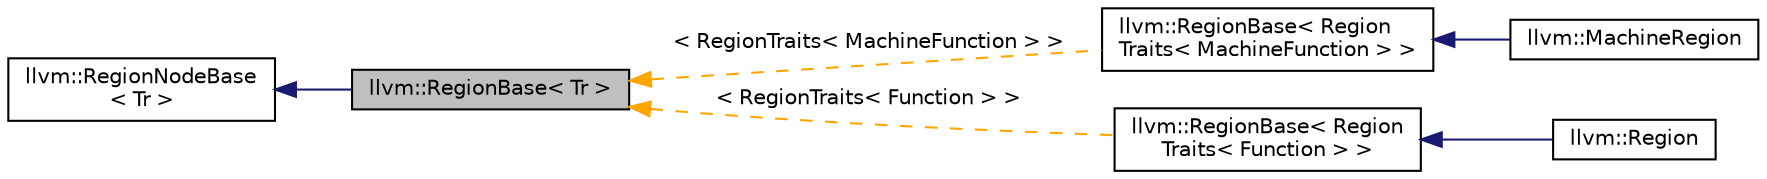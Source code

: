 digraph "llvm::RegionBase&lt; Tr &gt;"
{
 // LATEX_PDF_SIZE
  bgcolor="transparent";
  edge [fontname="Helvetica",fontsize="10",labelfontname="Helvetica",labelfontsize="10"];
  node [fontname="Helvetica",fontsize="10",shape="box"];
  rankdir="LR";
  Node1 [label="llvm::RegionBase\< Tr \>",height=0.2,width=0.4,color="black", fillcolor="grey75", style="filled", fontcolor="black",tooltip="A single entry single exit Region."];
  Node2 -> Node1 [dir="back",color="midnightblue",fontsize="10",style="solid",fontname="Helvetica"];
  Node2 [label="llvm::RegionNodeBase\l\< Tr \>",height=0.2,width=0.4,color="black",URL="$classllvm_1_1RegionNodeBase.html",tooltip="A RegionNode represents a subregion or a BasicBlock that is part of a Region."];
  Node1 -> Node3 [dir="back",color="orange",fontsize="10",style="dashed",label=" \< RegionTraits\< MachineFunction \> \>" ,fontname="Helvetica"];
  Node3 [label="llvm::RegionBase\< Region\lTraits\< MachineFunction \> \>",height=0.2,width=0.4,color="black",URL="$classllvm_1_1RegionBase.html",tooltip=" "];
  Node3 -> Node4 [dir="back",color="midnightblue",fontsize="10",style="solid",fontname="Helvetica"];
  Node4 [label="llvm::MachineRegion",height=0.2,width=0.4,color="black",URL="$classllvm_1_1MachineRegion.html",tooltip=" "];
  Node1 -> Node5 [dir="back",color="orange",fontsize="10",style="dashed",label=" \< RegionTraits\< Function \> \>" ,fontname="Helvetica"];
  Node5 [label="llvm::RegionBase\< Region\lTraits\< Function \> \>",height=0.2,width=0.4,color="black",URL="$classllvm_1_1RegionBase.html",tooltip=" "];
  Node5 -> Node6 [dir="back",color="midnightblue",fontsize="10",style="solid",fontname="Helvetica"];
  Node6 [label="llvm::Region",height=0.2,width=0.4,color="black",URL="$classllvm_1_1Region.html",tooltip=" "];
}
